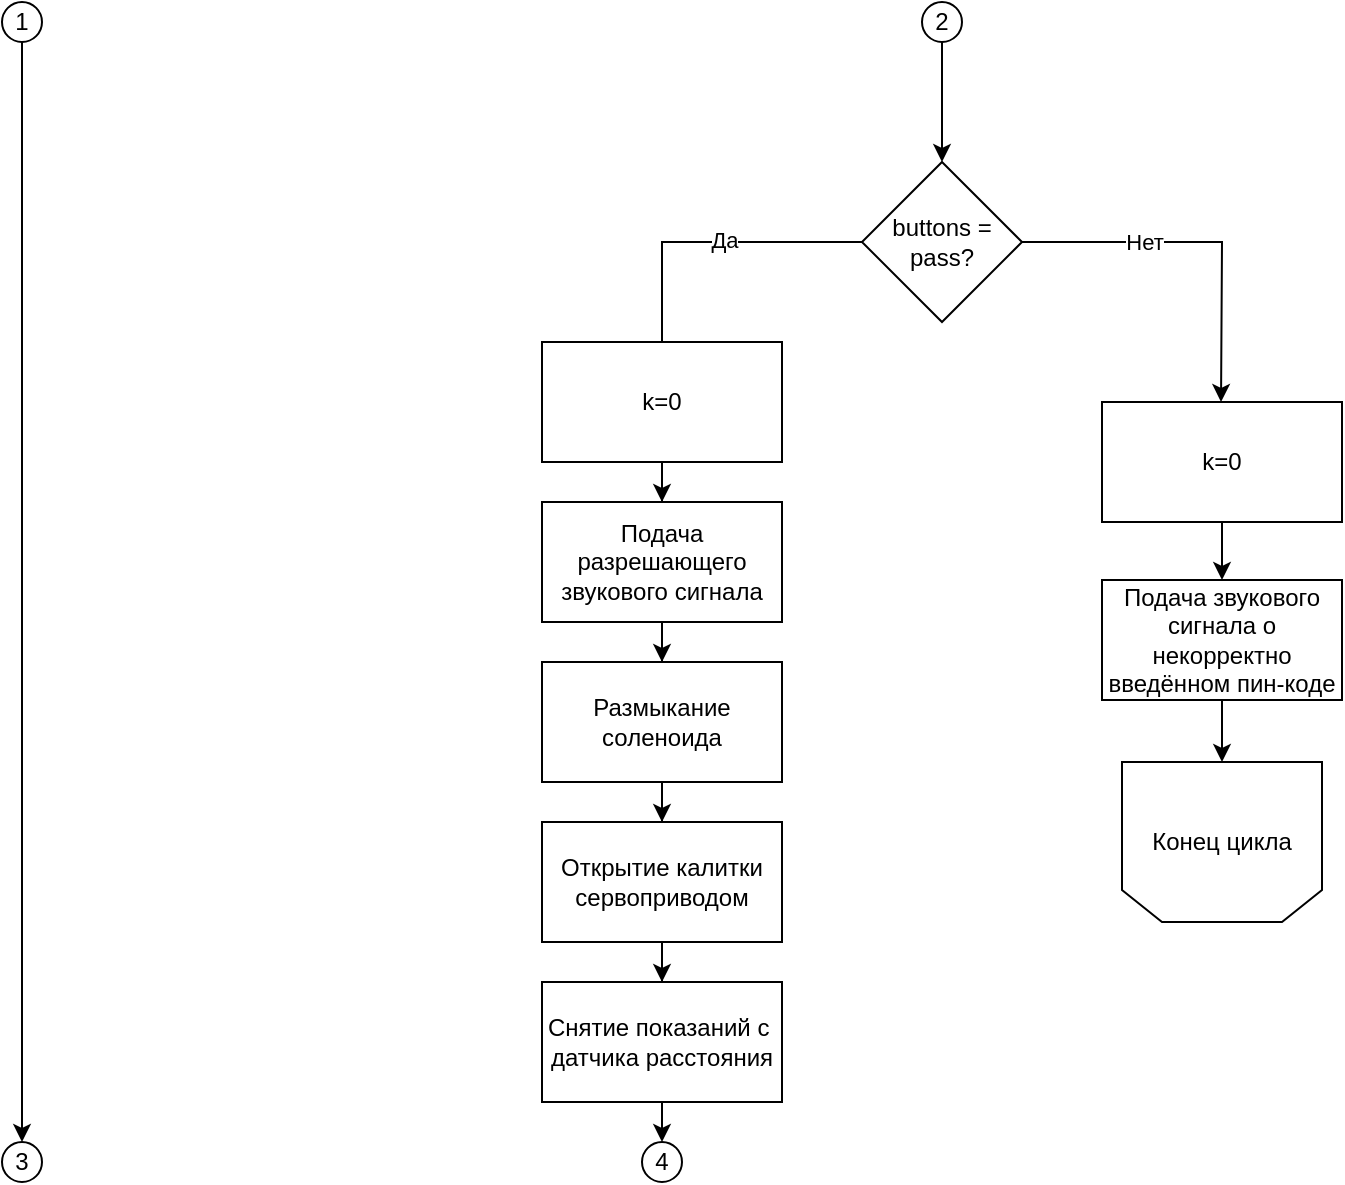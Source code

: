 <mxfile version="26.0.11">
  <diagram name="Страница — 1" id="MPMm1eI1Ft_ISID8WYvf">
    <mxGraphModel dx="1783" dy="540" grid="1" gridSize="10" guides="1" tooltips="1" connect="1" arrows="1" fold="1" page="1" pageScale="1" pageWidth="827" pageHeight="1169" math="0" shadow="0">
      <root>
        <mxCell id="0" />
        <mxCell id="1" parent="0" />
        <mxCell id="G-o-oH731uGH1hRGJI2F-41" style="edgeStyle=orthogonalEdgeStyle;rounded=0;orthogonalLoop=1;jettySize=auto;html=1;exitX=1;exitY=0.5;exitDx=0;exitDy=0;" parent="1" source="G-o-oH731uGH1hRGJI2F-35" edge="1">
          <mxGeometry relative="1" as="geometry">
            <mxPoint x="339.51" y="1080" as="targetPoint" />
            <mxPoint x="299.504" y="1000.006" as="sourcePoint" />
          </mxGeometry>
        </mxCell>
        <mxCell id="G-o-oH731uGH1hRGJI2F-44" value="Нет" style="edgeLabel;html=1;align=center;verticalAlign=middle;resizable=0;points=[];" parent="G-o-oH731uGH1hRGJI2F-41" vertex="1" connectable="0">
          <mxGeometry x="-0.322" relative="1" as="geometry">
            <mxPoint as="offset" />
          </mxGeometry>
        </mxCell>
        <mxCell id="G-o-oH731uGH1hRGJI2F-42" style="edgeStyle=orthogonalEdgeStyle;rounded=0;orthogonalLoop=1;jettySize=auto;html=1;" parent="1" source="G-o-oH731uGH1hRGJI2F-35" edge="1">
          <mxGeometry relative="1" as="geometry">
            <mxPoint x="60" y="1080" as="targetPoint" />
            <Array as="points">
              <mxPoint x="60" y="1000" />
              <mxPoint x="60" y="1080" />
            </Array>
          </mxGeometry>
        </mxCell>
        <mxCell id="G-o-oH731uGH1hRGJI2F-48" value="Да" style="edgeLabel;html=1;align=center;verticalAlign=middle;resizable=0;points=[];" parent="G-o-oH731uGH1hRGJI2F-42" vertex="1" connectable="0">
          <mxGeometry x="-0.229" y="-1" relative="1" as="geometry">
            <mxPoint as="offset" />
          </mxGeometry>
        </mxCell>
        <mxCell id="G-o-oH731uGH1hRGJI2F-35" value="buttons = pass?" style="rhombus;whiteSpace=wrap;html=1;" parent="1" vertex="1">
          <mxGeometry x="160" y="960" width="80" height="80" as="geometry" />
        </mxCell>
        <mxCell id="N3k6STzHIilujwQApR0L-36" value="" style="edgeStyle=orthogonalEdgeStyle;rounded=0;orthogonalLoop=1;jettySize=auto;html=1;" parent="1" source="G-o-oH731uGH1hRGJI2F-45" target="N3k6STzHIilujwQApR0L-35" edge="1">
          <mxGeometry relative="1" as="geometry" />
        </mxCell>
        <mxCell id="G-o-oH731uGH1hRGJI2F-45" value="k=0" style="rounded=0;whiteSpace=wrap;html=1;" parent="1" vertex="1">
          <mxGeometry x="280" y="1080" width="120" height="60" as="geometry" />
        </mxCell>
        <mxCell id="G-o-oH731uGH1hRGJI2F-46" value="Конец цикла" style="shape=loopLimit;whiteSpace=wrap;html=1;direction=west;" parent="1" vertex="1">
          <mxGeometry x="290" y="1260" width="100" height="80" as="geometry" />
        </mxCell>
        <mxCell id="N3k6STzHIilujwQApR0L-39" value="" style="edgeStyle=orthogonalEdgeStyle;rounded=0;orthogonalLoop=1;jettySize=auto;html=1;" parent="1" source="G-o-oH731uGH1hRGJI2F-49" target="N3k6STzHIilujwQApR0L-38" edge="1">
          <mxGeometry relative="1" as="geometry" />
        </mxCell>
        <mxCell id="G-o-oH731uGH1hRGJI2F-49" value="k=0" style="rounded=0;whiteSpace=wrap;html=1;" parent="1" vertex="1">
          <mxGeometry y="1050" width="120" height="60" as="geometry" />
        </mxCell>
        <mxCell id="N3k6STzHIilujwQApR0L-17" style="edgeStyle=orthogonalEdgeStyle;rounded=0;orthogonalLoop=1;jettySize=auto;html=1;entryX=0.5;entryY=0;entryDx=0;entryDy=0;" parent="1" source="G-o-oH731uGH1hRGJI2F-50" target="G-o-oH731uGH1hRGJI2F-55" edge="1">
          <mxGeometry relative="1" as="geometry" />
        </mxCell>
        <mxCell id="G-o-oH731uGH1hRGJI2F-50" value="Открытие калитки сервоприводом" style="rounded=0;whiteSpace=wrap;html=1;" parent="1" vertex="1">
          <mxGeometry y="1290" width="120" height="60" as="geometry" />
        </mxCell>
        <mxCell id="N3k6STzHIilujwQApR0L-1" value="" style="edgeStyle=orthogonalEdgeStyle;rounded=0;orthogonalLoop=1;jettySize=auto;html=1;" parent="1" source="G-o-oH731uGH1hRGJI2F-55" edge="1">
          <mxGeometry relative="1" as="geometry">
            <mxPoint x="60" y="1450" as="targetPoint" />
          </mxGeometry>
        </mxCell>
        <mxCell id="G-o-oH731uGH1hRGJI2F-55" value="Снятие показаний с&amp;nbsp; датчика расстояния" style="rounded=0;whiteSpace=wrap;html=1;" parent="1" vertex="1">
          <mxGeometry y="1370" width="120" height="60" as="geometry" />
        </mxCell>
        <mxCell id="N3k6STzHIilujwQApR0L-42" style="edgeStyle=orthogonalEdgeStyle;rounded=0;orthogonalLoop=1;jettySize=auto;html=1;entryX=0.5;entryY=0;entryDx=0;entryDy=0;" parent="1" source="N3k6STzHIilujwQApR0L-18" target="G-o-oH731uGH1hRGJI2F-50" edge="1">
          <mxGeometry relative="1" as="geometry" />
        </mxCell>
        <mxCell id="N3k6STzHIilujwQApR0L-18" value="Размыкание соленоида" style="rounded=0;whiteSpace=wrap;html=1;" parent="1" vertex="1">
          <mxGeometry y="1210" width="120" height="60" as="geometry" />
        </mxCell>
        <mxCell id="N3k6STzHIilujwQApR0L-31" style="edgeStyle=orthogonalEdgeStyle;rounded=0;orthogonalLoop=1;jettySize=auto;html=1;exitX=0.5;exitY=1;exitDx=0;exitDy=0;" parent="1" edge="1" source="tGtEdddvd3-xK7gUMFml-3">
          <mxGeometry relative="1" as="geometry">
            <mxPoint x="-260" y="1450" as="targetPoint" />
            <mxPoint x="-260" y="910" as="sourcePoint" />
            <Array as="points" />
          </mxGeometry>
        </mxCell>
        <mxCell id="N3k6STzHIilujwQApR0L-37" value="" style="edgeStyle=orthogonalEdgeStyle;rounded=0;orthogonalLoop=1;jettySize=auto;html=1;" parent="1" source="N3k6STzHIilujwQApR0L-35" target="G-o-oH731uGH1hRGJI2F-46" edge="1">
          <mxGeometry relative="1" as="geometry" />
        </mxCell>
        <mxCell id="N3k6STzHIilujwQApR0L-35" value="Подача звукового сигнала о некорректно введённом пин-коде" style="rounded=0;whiteSpace=wrap;html=1;" parent="1" vertex="1">
          <mxGeometry x="280" y="1169" width="120" height="60" as="geometry" />
        </mxCell>
        <mxCell id="N3k6STzHIilujwQApR0L-40" value="" style="edgeStyle=orthogonalEdgeStyle;rounded=0;orthogonalLoop=1;jettySize=auto;html=1;" parent="1" source="N3k6STzHIilujwQApR0L-38" target="N3k6STzHIilujwQApR0L-18" edge="1">
          <mxGeometry relative="1" as="geometry" />
        </mxCell>
        <mxCell id="N3k6STzHIilujwQApR0L-38" value="Подача разрешающего звукового сигнала" style="rounded=0;whiteSpace=wrap;html=1;" parent="1" vertex="1">
          <mxGeometry y="1130" width="120" height="60" as="geometry" />
        </mxCell>
        <mxCell id="tGtEdddvd3-xK7gUMFml-2" style="edgeStyle=orthogonalEdgeStyle;rounded=0;orthogonalLoop=1;jettySize=auto;html=1;entryX=0.5;entryY=0;entryDx=0;entryDy=0;" edge="1" parent="1" source="tGtEdddvd3-xK7gUMFml-1" target="G-o-oH731uGH1hRGJI2F-35">
          <mxGeometry relative="1" as="geometry" />
        </mxCell>
        <mxCell id="tGtEdddvd3-xK7gUMFml-1" value="2" style="ellipse;whiteSpace=wrap;html=1;aspect=fixed;" vertex="1" parent="1">
          <mxGeometry x="190" y="880" width="20" height="20" as="geometry" />
        </mxCell>
        <mxCell id="tGtEdddvd3-xK7gUMFml-3" value="1" style="ellipse;whiteSpace=wrap;html=1;aspect=fixed;" vertex="1" parent="1">
          <mxGeometry x="-270" y="880" width="20" height="20" as="geometry" />
        </mxCell>
        <mxCell id="tGtEdddvd3-xK7gUMFml-4" value="3" style="ellipse;whiteSpace=wrap;html=1;aspect=fixed;" vertex="1" parent="1">
          <mxGeometry x="-270" y="1450" width="20" height="20" as="geometry" />
        </mxCell>
        <mxCell id="tGtEdddvd3-xK7gUMFml-5" value="4" style="ellipse;whiteSpace=wrap;html=1;aspect=fixed;" vertex="1" parent="1">
          <mxGeometry x="50" y="1450" width="20" height="20" as="geometry" />
        </mxCell>
      </root>
    </mxGraphModel>
  </diagram>
</mxfile>
